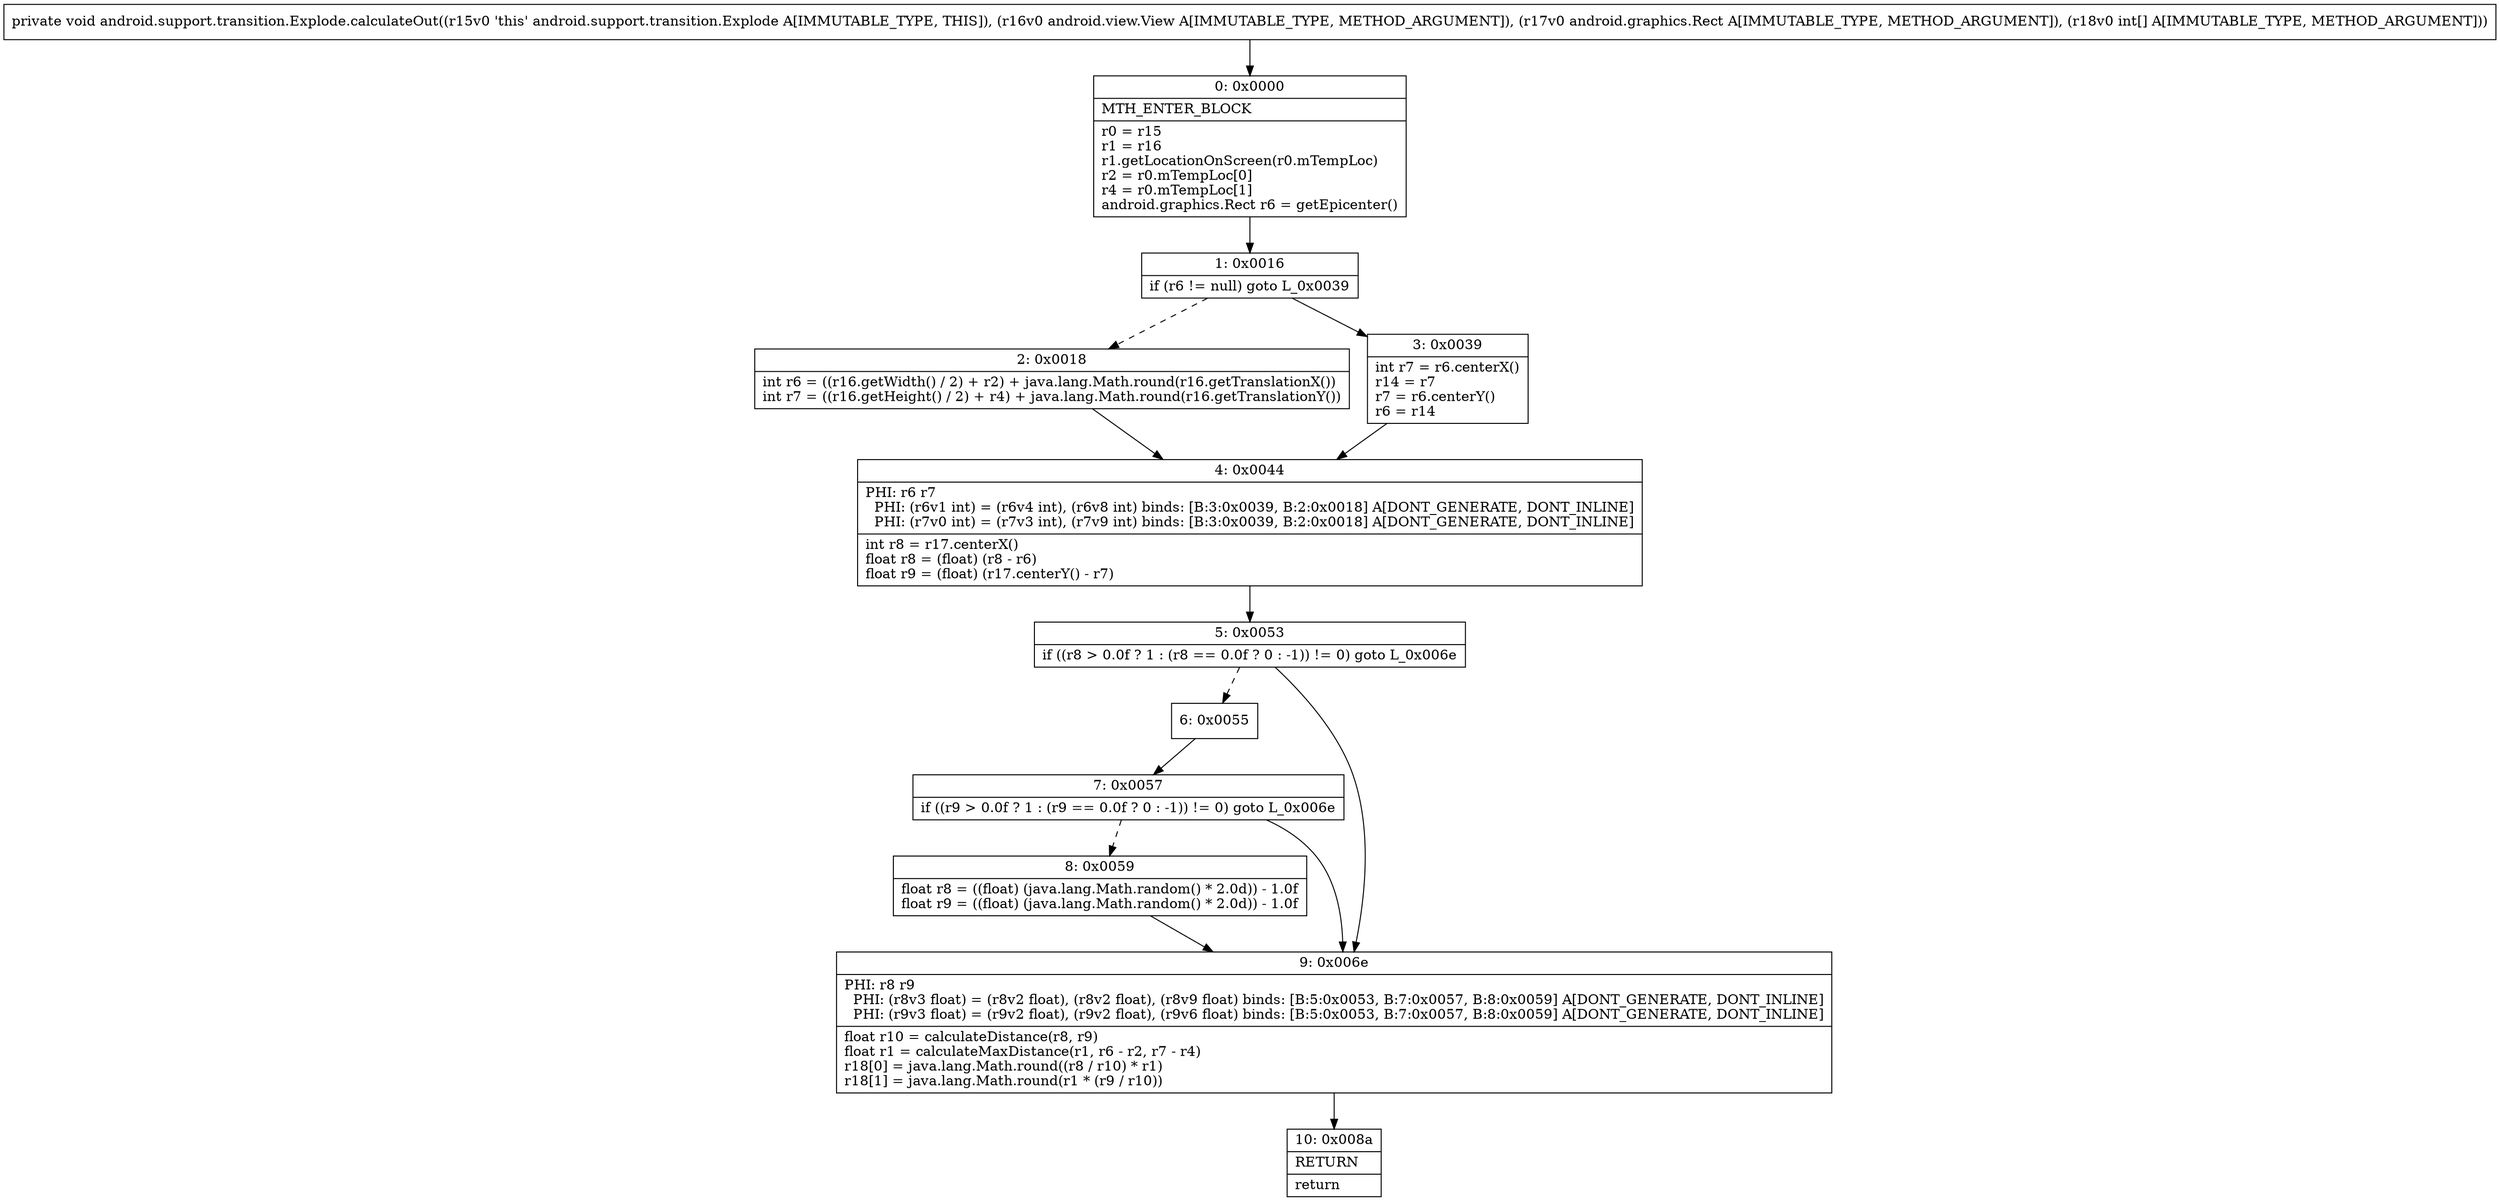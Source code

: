 digraph "CFG forandroid.support.transition.Explode.calculateOut(Landroid\/view\/View;Landroid\/graphics\/Rect;[I)V" {
Node_0 [shape=record,label="{0\:\ 0x0000|MTH_ENTER_BLOCK\l|r0 = r15\lr1 = r16\lr1.getLocationOnScreen(r0.mTempLoc)\lr2 = r0.mTempLoc[0]\lr4 = r0.mTempLoc[1]\landroid.graphics.Rect r6 = getEpicenter()\l}"];
Node_1 [shape=record,label="{1\:\ 0x0016|if (r6 != null) goto L_0x0039\l}"];
Node_2 [shape=record,label="{2\:\ 0x0018|int r6 = ((r16.getWidth() \/ 2) + r2) + java.lang.Math.round(r16.getTranslationX())\lint r7 = ((r16.getHeight() \/ 2) + r4) + java.lang.Math.round(r16.getTranslationY())\l}"];
Node_3 [shape=record,label="{3\:\ 0x0039|int r7 = r6.centerX()\lr14 = r7\lr7 = r6.centerY()\lr6 = r14\l}"];
Node_4 [shape=record,label="{4\:\ 0x0044|PHI: r6 r7 \l  PHI: (r6v1 int) = (r6v4 int), (r6v8 int) binds: [B:3:0x0039, B:2:0x0018] A[DONT_GENERATE, DONT_INLINE]\l  PHI: (r7v0 int) = (r7v3 int), (r7v9 int) binds: [B:3:0x0039, B:2:0x0018] A[DONT_GENERATE, DONT_INLINE]\l|int r8 = r17.centerX()\lfloat r8 = (float) (r8 \- r6)\lfloat r9 = (float) (r17.centerY() \- r7)\l}"];
Node_5 [shape=record,label="{5\:\ 0x0053|if ((r8 \> 0.0f ? 1 : (r8 == 0.0f ? 0 : \-1)) != 0) goto L_0x006e\l}"];
Node_6 [shape=record,label="{6\:\ 0x0055}"];
Node_7 [shape=record,label="{7\:\ 0x0057|if ((r9 \> 0.0f ? 1 : (r9 == 0.0f ? 0 : \-1)) != 0) goto L_0x006e\l}"];
Node_8 [shape=record,label="{8\:\ 0x0059|float r8 = ((float) (java.lang.Math.random() * 2.0d)) \- 1.0f\lfloat r9 = ((float) (java.lang.Math.random() * 2.0d)) \- 1.0f\l}"];
Node_9 [shape=record,label="{9\:\ 0x006e|PHI: r8 r9 \l  PHI: (r8v3 float) = (r8v2 float), (r8v2 float), (r8v9 float) binds: [B:5:0x0053, B:7:0x0057, B:8:0x0059] A[DONT_GENERATE, DONT_INLINE]\l  PHI: (r9v3 float) = (r9v2 float), (r9v2 float), (r9v6 float) binds: [B:5:0x0053, B:7:0x0057, B:8:0x0059] A[DONT_GENERATE, DONT_INLINE]\l|float r10 = calculateDistance(r8, r9)\lfloat r1 = calculateMaxDistance(r1, r6 \- r2, r7 \- r4)\lr18[0] = java.lang.Math.round((r8 \/ r10) * r1)\lr18[1] = java.lang.Math.round(r1 * (r9 \/ r10))\l}"];
Node_10 [shape=record,label="{10\:\ 0x008a|RETURN\l|return\l}"];
MethodNode[shape=record,label="{private void android.support.transition.Explode.calculateOut((r15v0 'this' android.support.transition.Explode A[IMMUTABLE_TYPE, THIS]), (r16v0 android.view.View A[IMMUTABLE_TYPE, METHOD_ARGUMENT]), (r17v0 android.graphics.Rect A[IMMUTABLE_TYPE, METHOD_ARGUMENT]), (r18v0 int[] A[IMMUTABLE_TYPE, METHOD_ARGUMENT])) }"];
MethodNode -> Node_0;
Node_0 -> Node_1;
Node_1 -> Node_2[style=dashed];
Node_1 -> Node_3;
Node_2 -> Node_4;
Node_3 -> Node_4;
Node_4 -> Node_5;
Node_5 -> Node_6[style=dashed];
Node_5 -> Node_9;
Node_6 -> Node_7;
Node_7 -> Node_8[style=dashed];
Node_7 -> Node_9;
Node_8 -> Node_9;
Node_9 -> Node_10;
}


